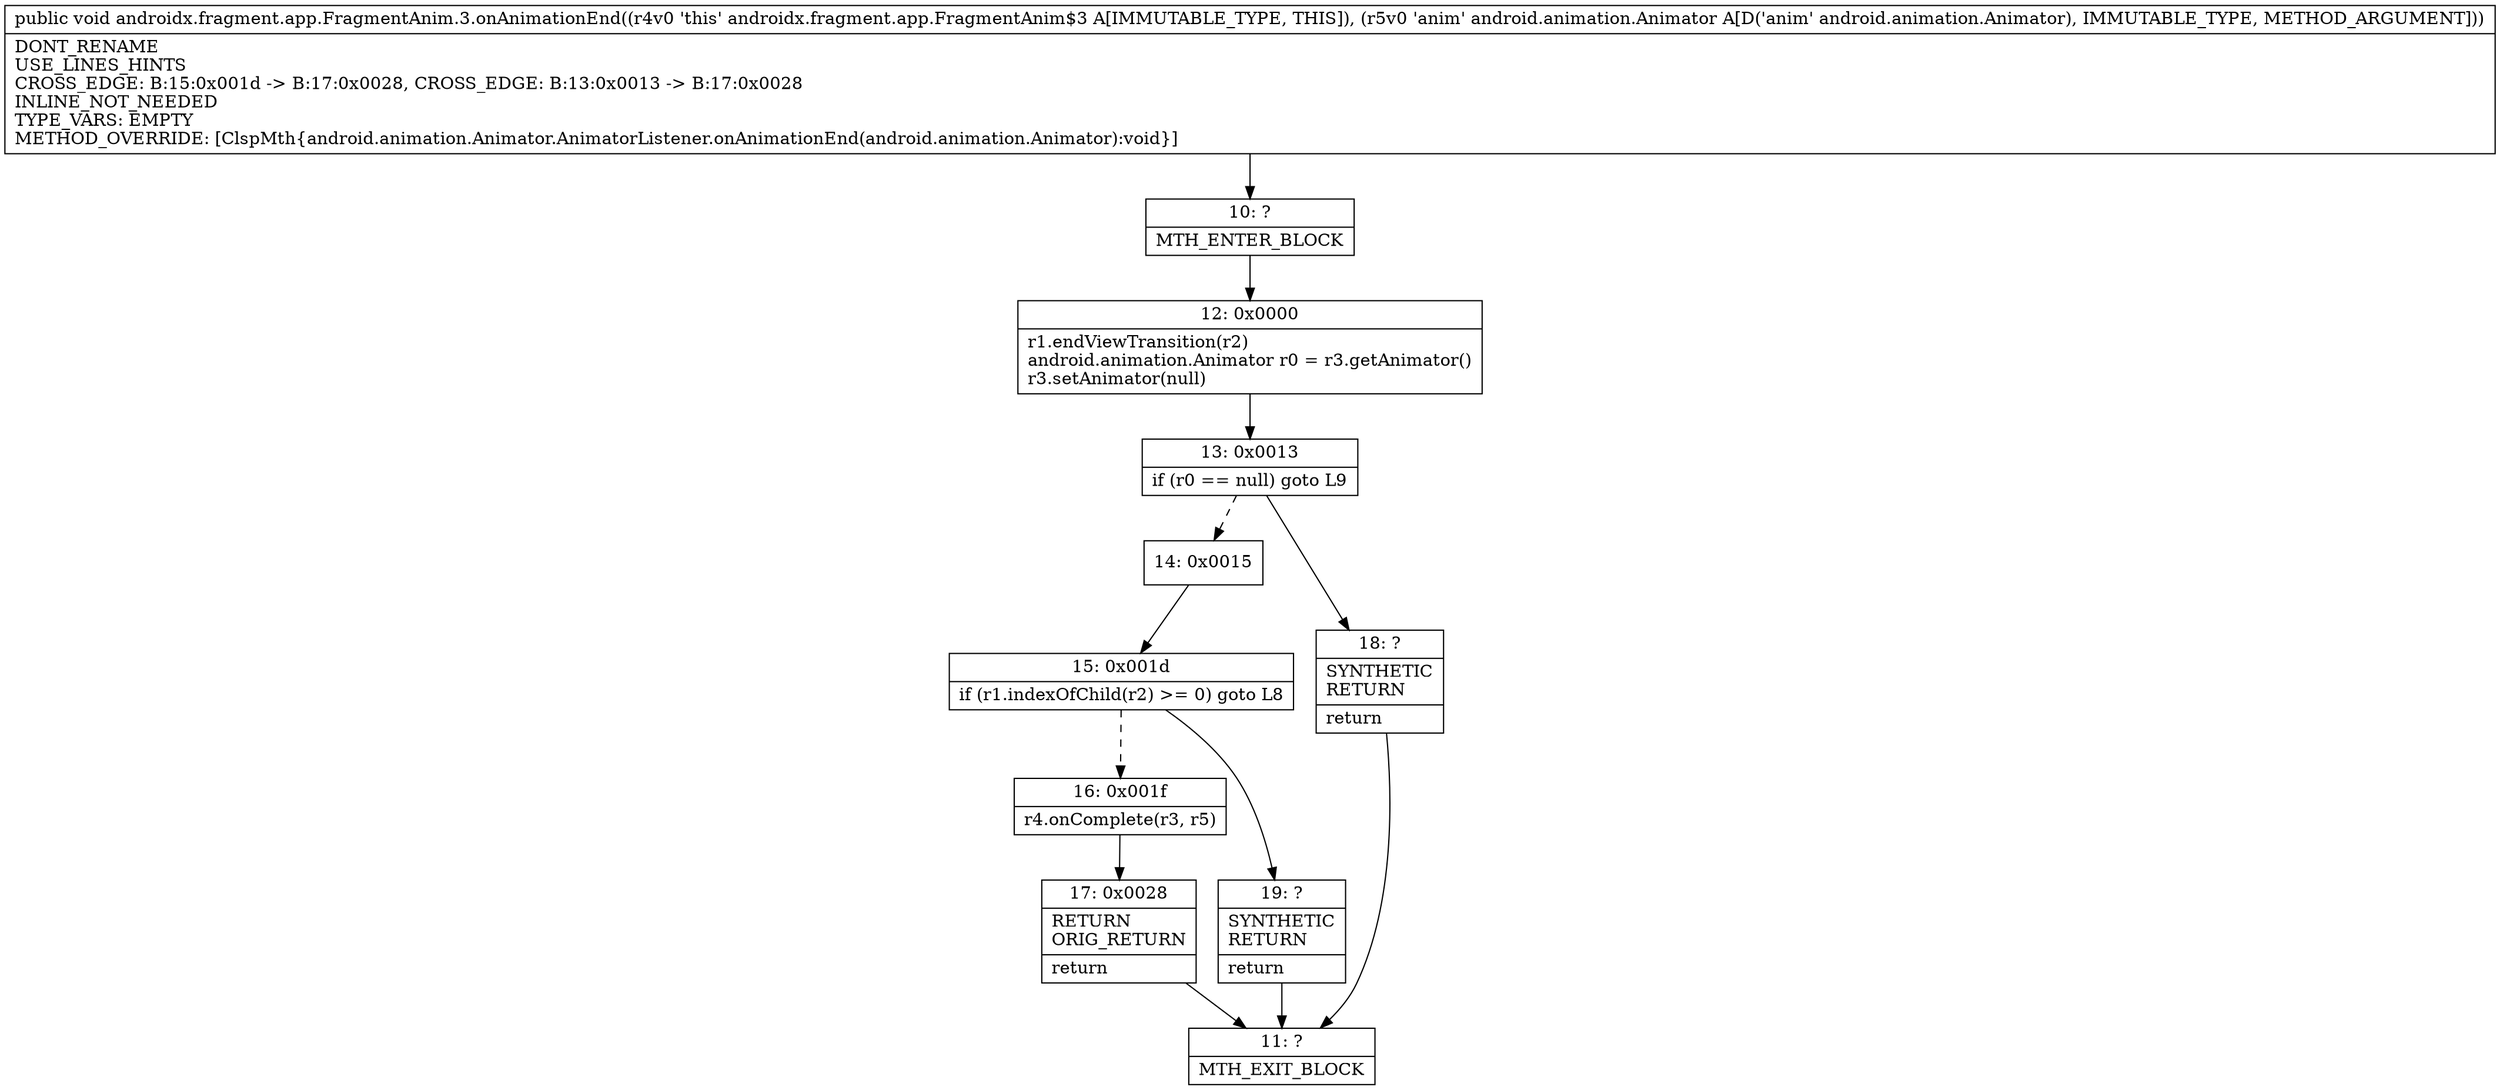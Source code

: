 digraph "CFG forandroidx.fragment.app.FragmentAnim.3.onAnimationEnd(Landroid\/animation\/Animator;)V" {
Node_10 [shape=record,label="{10\:\ ?|MTH_ENTER_BLOCK\l}"];
Node_12 [shape=record,label="{12\:\ 0x0000|r1.endViewTransition(r2)\landroid.animation.Animator r0 = r3.getAnimator()\lr3.setAnimator(null)\l}"];
Node_13 [shape=record,label="{13\:\ 0x0013|if (r0 == null) goto L9\l}"];
Node_14 [shape=record,label="{14\:\ 0x0015}"];
Node_15 [shape=record,label="{15\:\ 0x001d|if (r1.indexOfChild(r2) \>= 0) goto L8\l}"];
Node_16 [shape=record,label="{16\:\ 0x001f|r4.onComplete(r3, r5)\l}"];
Node_17 [shape=record,label="{17\:\ 0x0028|RETURN\lORIG_RETURN\l|return\l}"];
Node_11 [shape=record,label="{11\:\ ?|MTH_EXIT_BLOCK\l}"];
Node_19 [shape=record,label="{19\:\ ?|SYNTHETIC\lRETURN\l|return\l}"];
Node_18 [shape=record,label="{18\:\ ?|SYNTHETIC\lRETURN\l|return\l}"];
MethodNode[shape=record,label="{public void androidx.fragment.app.FragmentAnim.3.onAnimationEnd((r4v0 'this' androidx.fragment.app.FragmentAnim$3 A[IMMUTABLE_TYPE, THIS]), (r5v0 'anim' android.animation.Animator A[D('anim' android.animation.Animator), IMMUTABLE_TYPE, METHOD_ARGUMENT]))  | DONT_RENAME\lUSE_LINES_HINTS\lCROSS_EDGE: B:15:0x001d \-\> B:17:0x0028, CROSS_EDGE: B:13:0x0013 \-\> B:17:0x0028\lINLINE_NOT_NEEDED\lTYPE_VARS: EMPTY\lMETHOD_OVERRIDE: [ClspMth\{android.animation.Animator.AnimatorListener.onAnimationEnd(android.animation.Animator):void\}]\l}"];
MethodNode -> Node_10;Node_10 -> Node_12;
Node_12 -> Node_13;
Node_13 -> Node_14[style=dashed];
Node_13 -> Node_18;
Node_14 -> Node_15;
Node_15 -> Node_16[style=dashed];
Node_15 -> Node_19;
Node_16 -> Node_17;
Node_17 -> Node_11;
Node_19 -> Node_11;
Node_18 -> Node_11;
}

